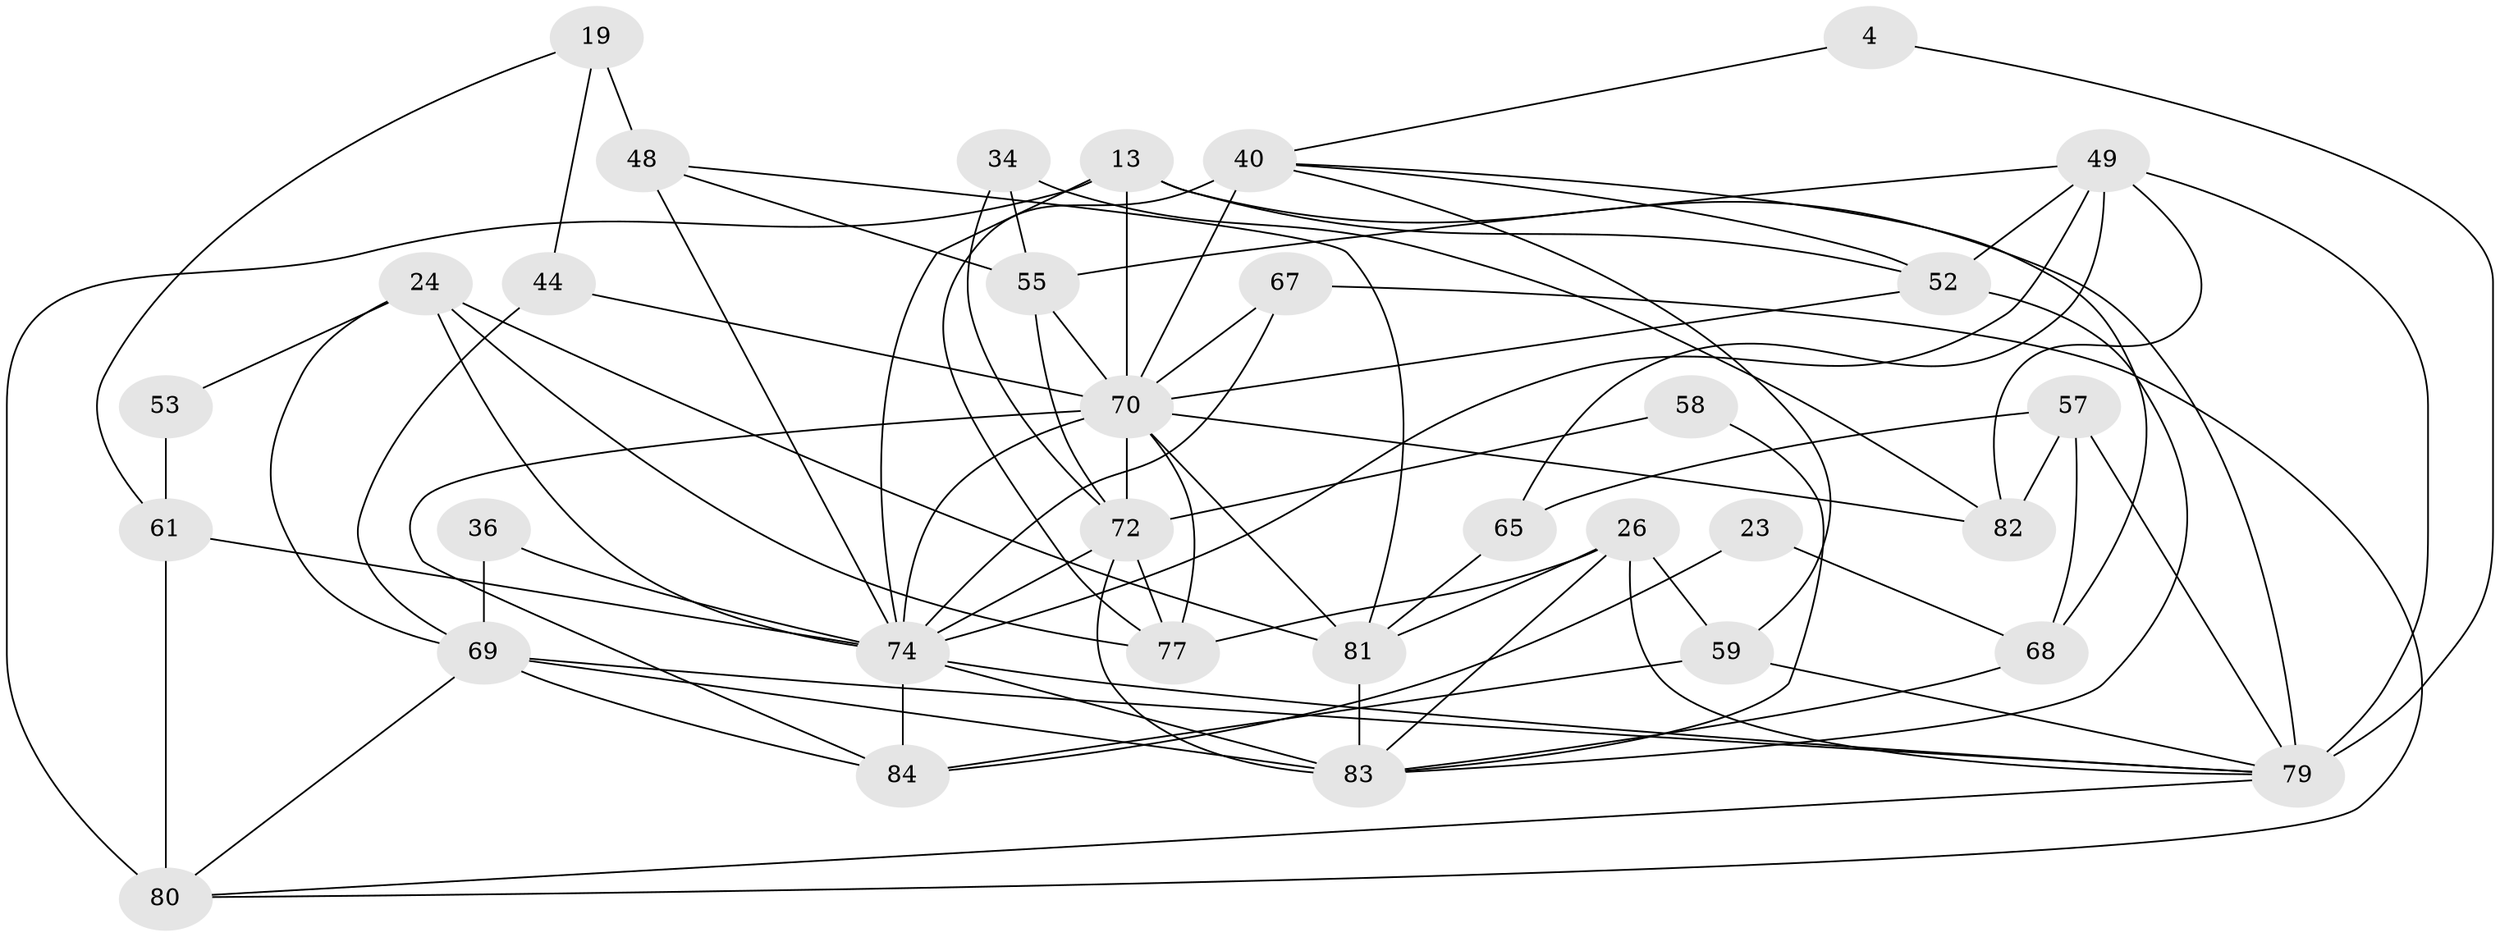 // original degree distribution, {6: 0.11904761904761904, 4: 0.20238095238095238, 8: 0.023809523809523808, 2: 0.10714285714285714, 5: 0.16666666666666666, 3: 0.35714285714285715, 7: 0.023809523809523808}
// Generated by graph-tools (version 1.1) at 2025/54/03/04/25 21:54:26]
// undirected, 33 vertices, 81 edges
graph export_dot {
graph [start="1"]
  node [color=gray90,style=filled];
  4;
  13 [super="+3"];
  19 [super="+18"];
  23;
  24;
  26 [super="+21"];
  34;
  36;
  40 [super="+25+38"];
  44;
  48;
  49 [super="+37"];
  52 [super="+35"];
  53;
  55 [super="+43+32"];
  57 [super="+47"];
  58;
  59;
  61;
  65;
  67 [super="+27"];
  68;
  69 [super="+50+8"];
  70 [super="+51+63"];
  72 [super="+56"];
  74 [super="+5+41+62"];
  77 [super="+14"];
  79 [super="+64+78"];
  80 [super="+45+76"];
  81 [super="+75+71"];
  82 [super="+33"];
  83 [super="+42+66+73"];
  84 [super="+1"];
  4 -- 40;
  4 -- 79;
  13 -- 70 [weight=2];
  13 -- 74 [weight=2];
  13 -- 79 [weight=2];
  13 -- 80 [weight=2];
  13 -- 52;
  19 -- 48 [weight=2];
  19 -- 61;
  19 -- 44;
  23 -- 68;
  23 -- 84 [weight=2];
  24 -- 74 [weight=3];
  24 -- 53;
  24 -- 77;
  24 -- 69;
  24 -- 81;
  26 -- 59;
  26 -- 77;
  26 -- 81 [weight=2];
  26 -- 83;
  26 -- 79;
  34 -- 55 [weight=3];
  34 -- 82;
  34 -- 72;
  36 -- 74;
  36 -- 69;
  40 -- 59;
  40 -- 68;
  40 -- 77 [weight=2];
  40 -- 70 [weight=3];
  40 -- 52;
  44 -- 69 [weight=2];
  44 -- 70;
  48 -- 81;
  48 -- 55;
  48 -- 74;
  49 -- 52 [weight=2];
  49 -- 65;
  49 -- 82;
  49 -- 55;
  49 -- 79 [weight=2];
  49 -- 74;
  52 -- 83;
  52 -- 70;
  53 -- 61;
  55 -- 70 [weight=3];
  55 -- 72;
  57 -- 79 [weight=2];
  57 -- 65;
  57 -- 82;
  57 -- 68;
  58 -- 72;
  58 -- 83 [weight=2];
  59 -- 84 [weight=2];
  59 -- 79;
  61 -- 80 [weight=2];
  61 -- 74;
  65 -- 81;
  67 -- 74 [weight=2];
  67 -- 80;
  67 -- 70;
  68 -- 83;
  69 -- 83 [weight=3];
  69 -- 84 [weight=2];
  69 -- 79 [weight=2];
  69 -- 80;
  70 -- 82;
  70 -- 77;
  70 -- 74 [weight=2];
  70 -- 81 [weight=2];
  70 -- 84;
  70 -- 72;
  72 -- 74;
  72 -- 77;
  72 -- 83;
  74 -- 83 [weight=2];
  74 -- 79;
  74 -- 84 [weight=2];
  79 -- 80;
  81 -- 83 [weight=2];
}
